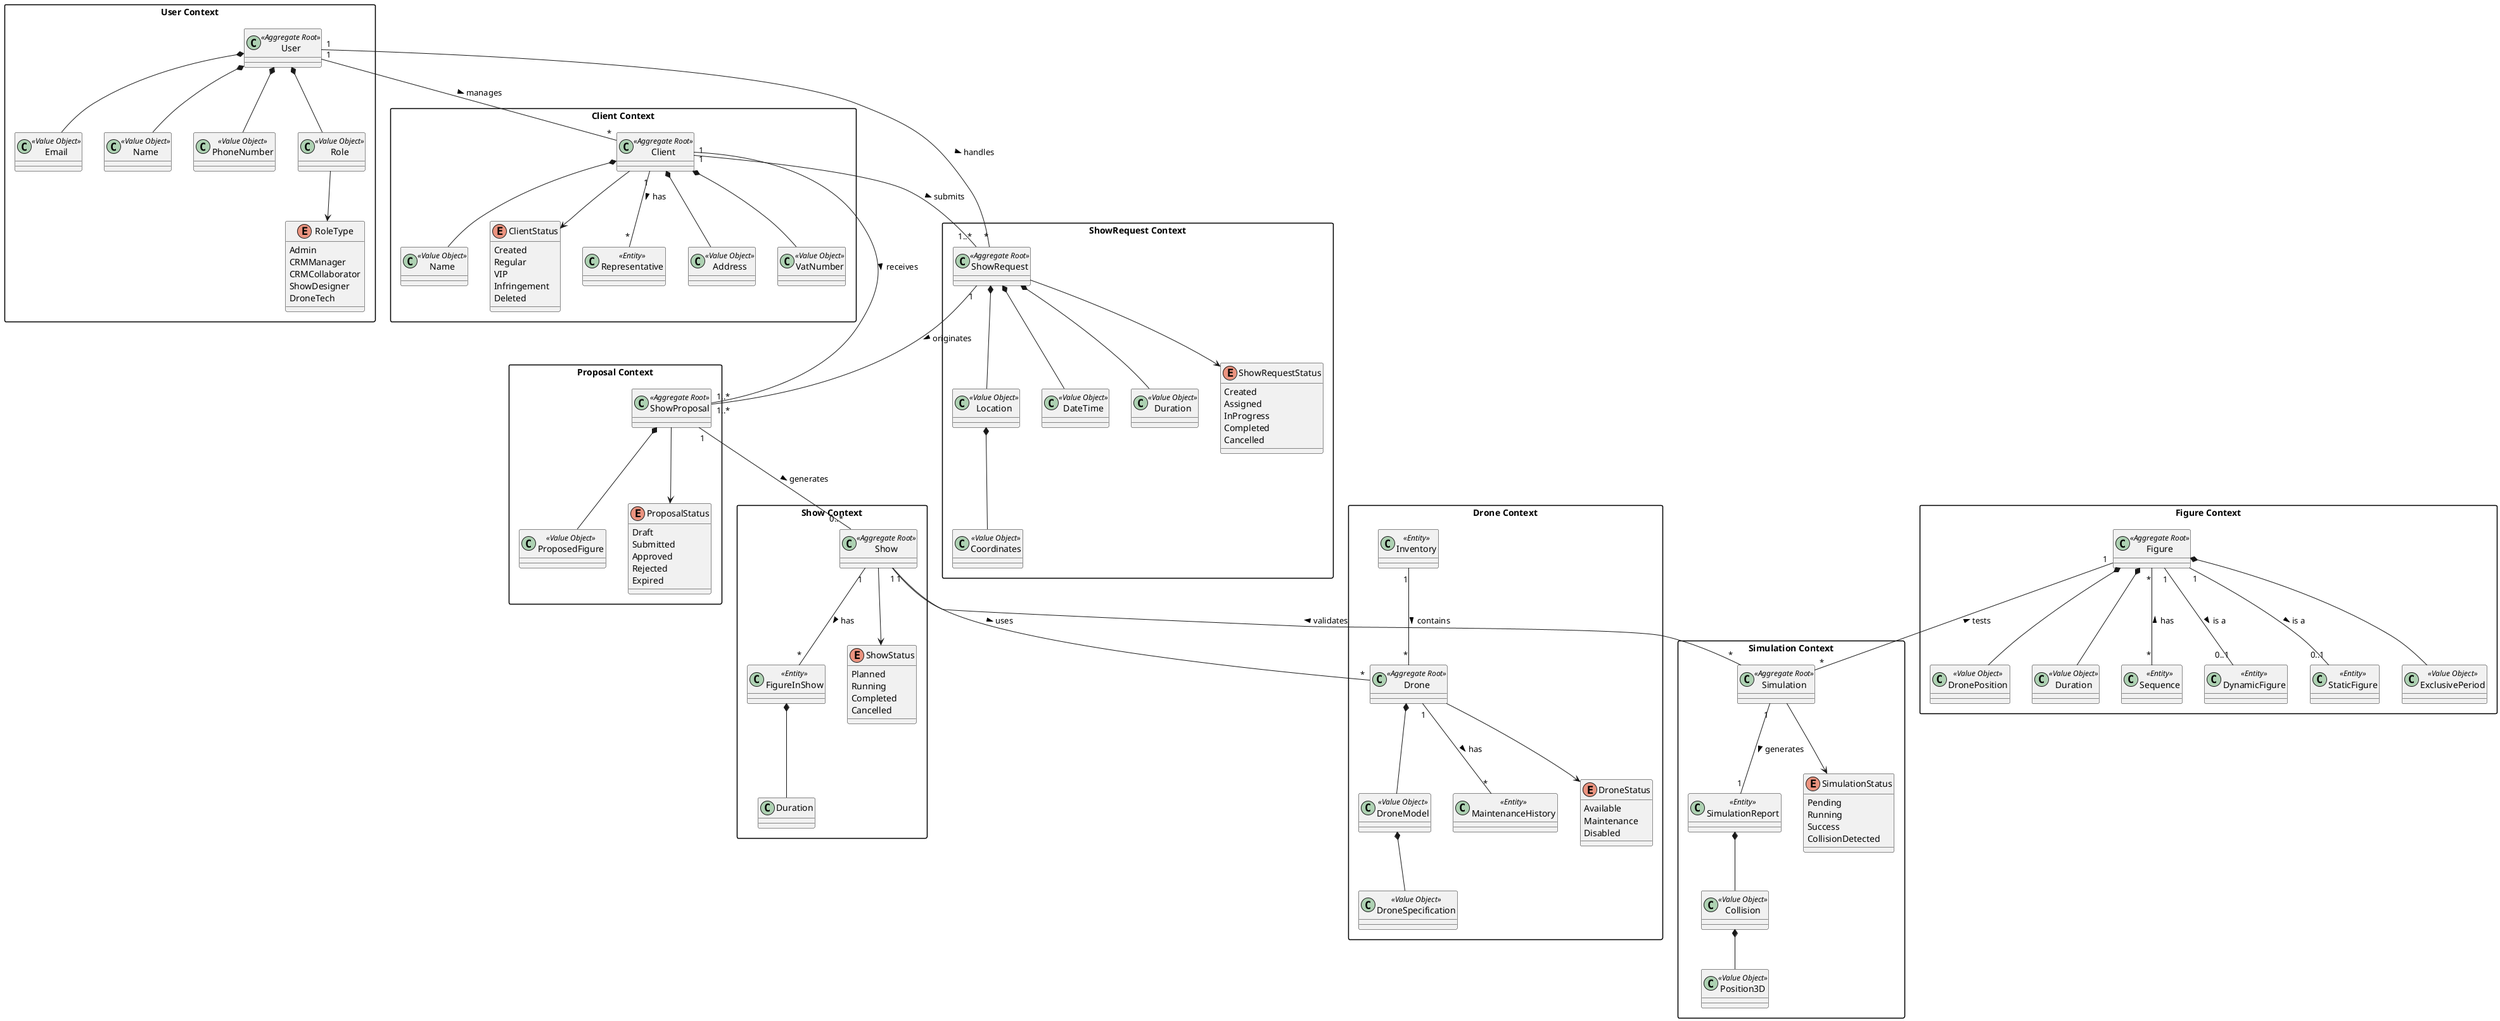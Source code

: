 @startuml
skinparam classAttributeIconSize 0
skinparam packageStyle rectangle
skinparam backgroundColor white

package "User Context" {
  class User << Aggregate Root >> {

  }

  class Email << Value Object >> {

  }

  class Name << Value Object >> {

  }

  class PhoneNumber << Value Object >> {

  }

  class Role << Value Object >> {

  }

  enum RoleType {
    Admin
    CRMManager
    CRMCollaborator
    ShowDesigner
    DroneTech
  }

  User *-- Email
  User *-- Name
  User *-- PhoneNumber
  User *-- Role
  Role --> RoleType
}

package "Client Context" {
  class Client << Aggregate Root >> {

  }

  class Representative << Entity >> {

  }

  class Address << Value Object >> {

  }

  class VatNumber << Value Object >> {

  }

  class Name << Value Object >> {

  }

  enum ClientStatus {
    Created
    Regular
    VIP
    Infringement
    Deleted
  }

  Client *-- Address
  Client *-- VatNumber
  Client *-- Name
  Client --> ClientStatus
}

package "ShowRequest Context" {
  class ShowRequest << Aggregate Root >> {

  }

  class Location << Value Object >> {

  }

  class Coordinates << Value Object >> {

  }

  class DateTime << Value Object >> {

  }

  class Duration << Value Object >> {

  }



  enum ShowRequestStatus {
    Created
    Assigned
    InProgress
    Completed
    Cancelled
  }

  ShowRequest *-- Location
  ShowRequest *-- DateTime
  ShowRequest *-- Duration
  ShowRequest --> ShowRequestStatus

  Location *-- Coordinates

}

package "Figure Context" {
  class Figure << Aggregate Root >> {

  }

  class DronePosition << Value Object >> {

  }

  class Duration << Value Object >> {

  }

  class Sequence << Entity >> {

  }


  class DynamicFigure << Entity >> {

  }

  class StaticFigure << Entity >> {

  }

  class ExclusivePeriod << Value Object >> {

  }

  Figure *-- DronePosition
  Figure *-- Duration
    Figure *-- ExclusivePeriod




}

package "Show Context" {
  class Show << Aggregate Root >> {

  }

  class FigureInShow << Entity >> {

  }

  enum ShowStatus {
    Planned
    Running
    Completed
    Cancelled
  }



  FigureInShow *-- Duration
  Show --> ShowStatus
}

package "Proposal Context" {
  class ShowProposal << Aggregate Root >> {

  }

  class ProposedFigure << Value Object >> {

  }

  enum ProposalStatus {
    Draft
    Submitted
    Approved
    Rejected
    Expired
  }

  ShowProposal *-- ProposedFigure
  ShowProposal --> ProposalStatus

}

package "Drone Context" {
  class Drone << Aggregate Root >> {

  }

  class Inventory << Entity >> {

  }

  class DroneModel << Value Object >> {

  }

  class DroneSpecification << Value Object >> {

  }

  class MaintenanceHistory << Entity >> {
  }

  enum DroneStatus {
    Available
    Maintenance
    Disabled
  }

  Drone *-- DroneModel
  DroneModel *-- DroneSpecification
  Drone --> DroneStatus
}

package "Simulation Context" {
  class Simulation << Aggregate Root >> {

  }

  class SimulationReport << Entity >> {

  }

  class Collision << Value Object >> {

}
  class Position3D << Value Object >> {

  }

  enum SimulationStatus {
    Pending
    Running
    Success
    CollisionDetected
  }



  Simulation --> SimulationStatus
  SimulationReport *-- Collision
  Collision *-- Position3D


}

' Context Relationships
User "1" -- "*" Client : manages >
User "1" -- "*" ShowRequest : handles >
Client "1" -- "*" Representative : has >
Client "1" -- "1..*" ShowRequest : submits >
Client "1" -- "1..*" ShowProposal : receives >

ShowRequest "1" -- "1..*" ShowProposal : originates >
ShowProposal "1" -- "0..*" Show : generates >

Figure "*" -- "*" Sequence : has <
Figure "1" -- "0..1" DynamicFigure : is a >
Figure "1" -- "0..1" StaticFigure : is a >

Show "1" -- "*" FigureInShow : has >


Inventory "1" -- "*" Drone : contains >

Drone "1" -- "*" MaintenanceHistory : has >

Show "1" -- "*" Drone : uses >
Show "1" -- "*" Simulation : validates <
Figure "1" -- "*" Simulation : tests <

Simulation "1" -- "1" SimulationReport : generates >

@enduml
